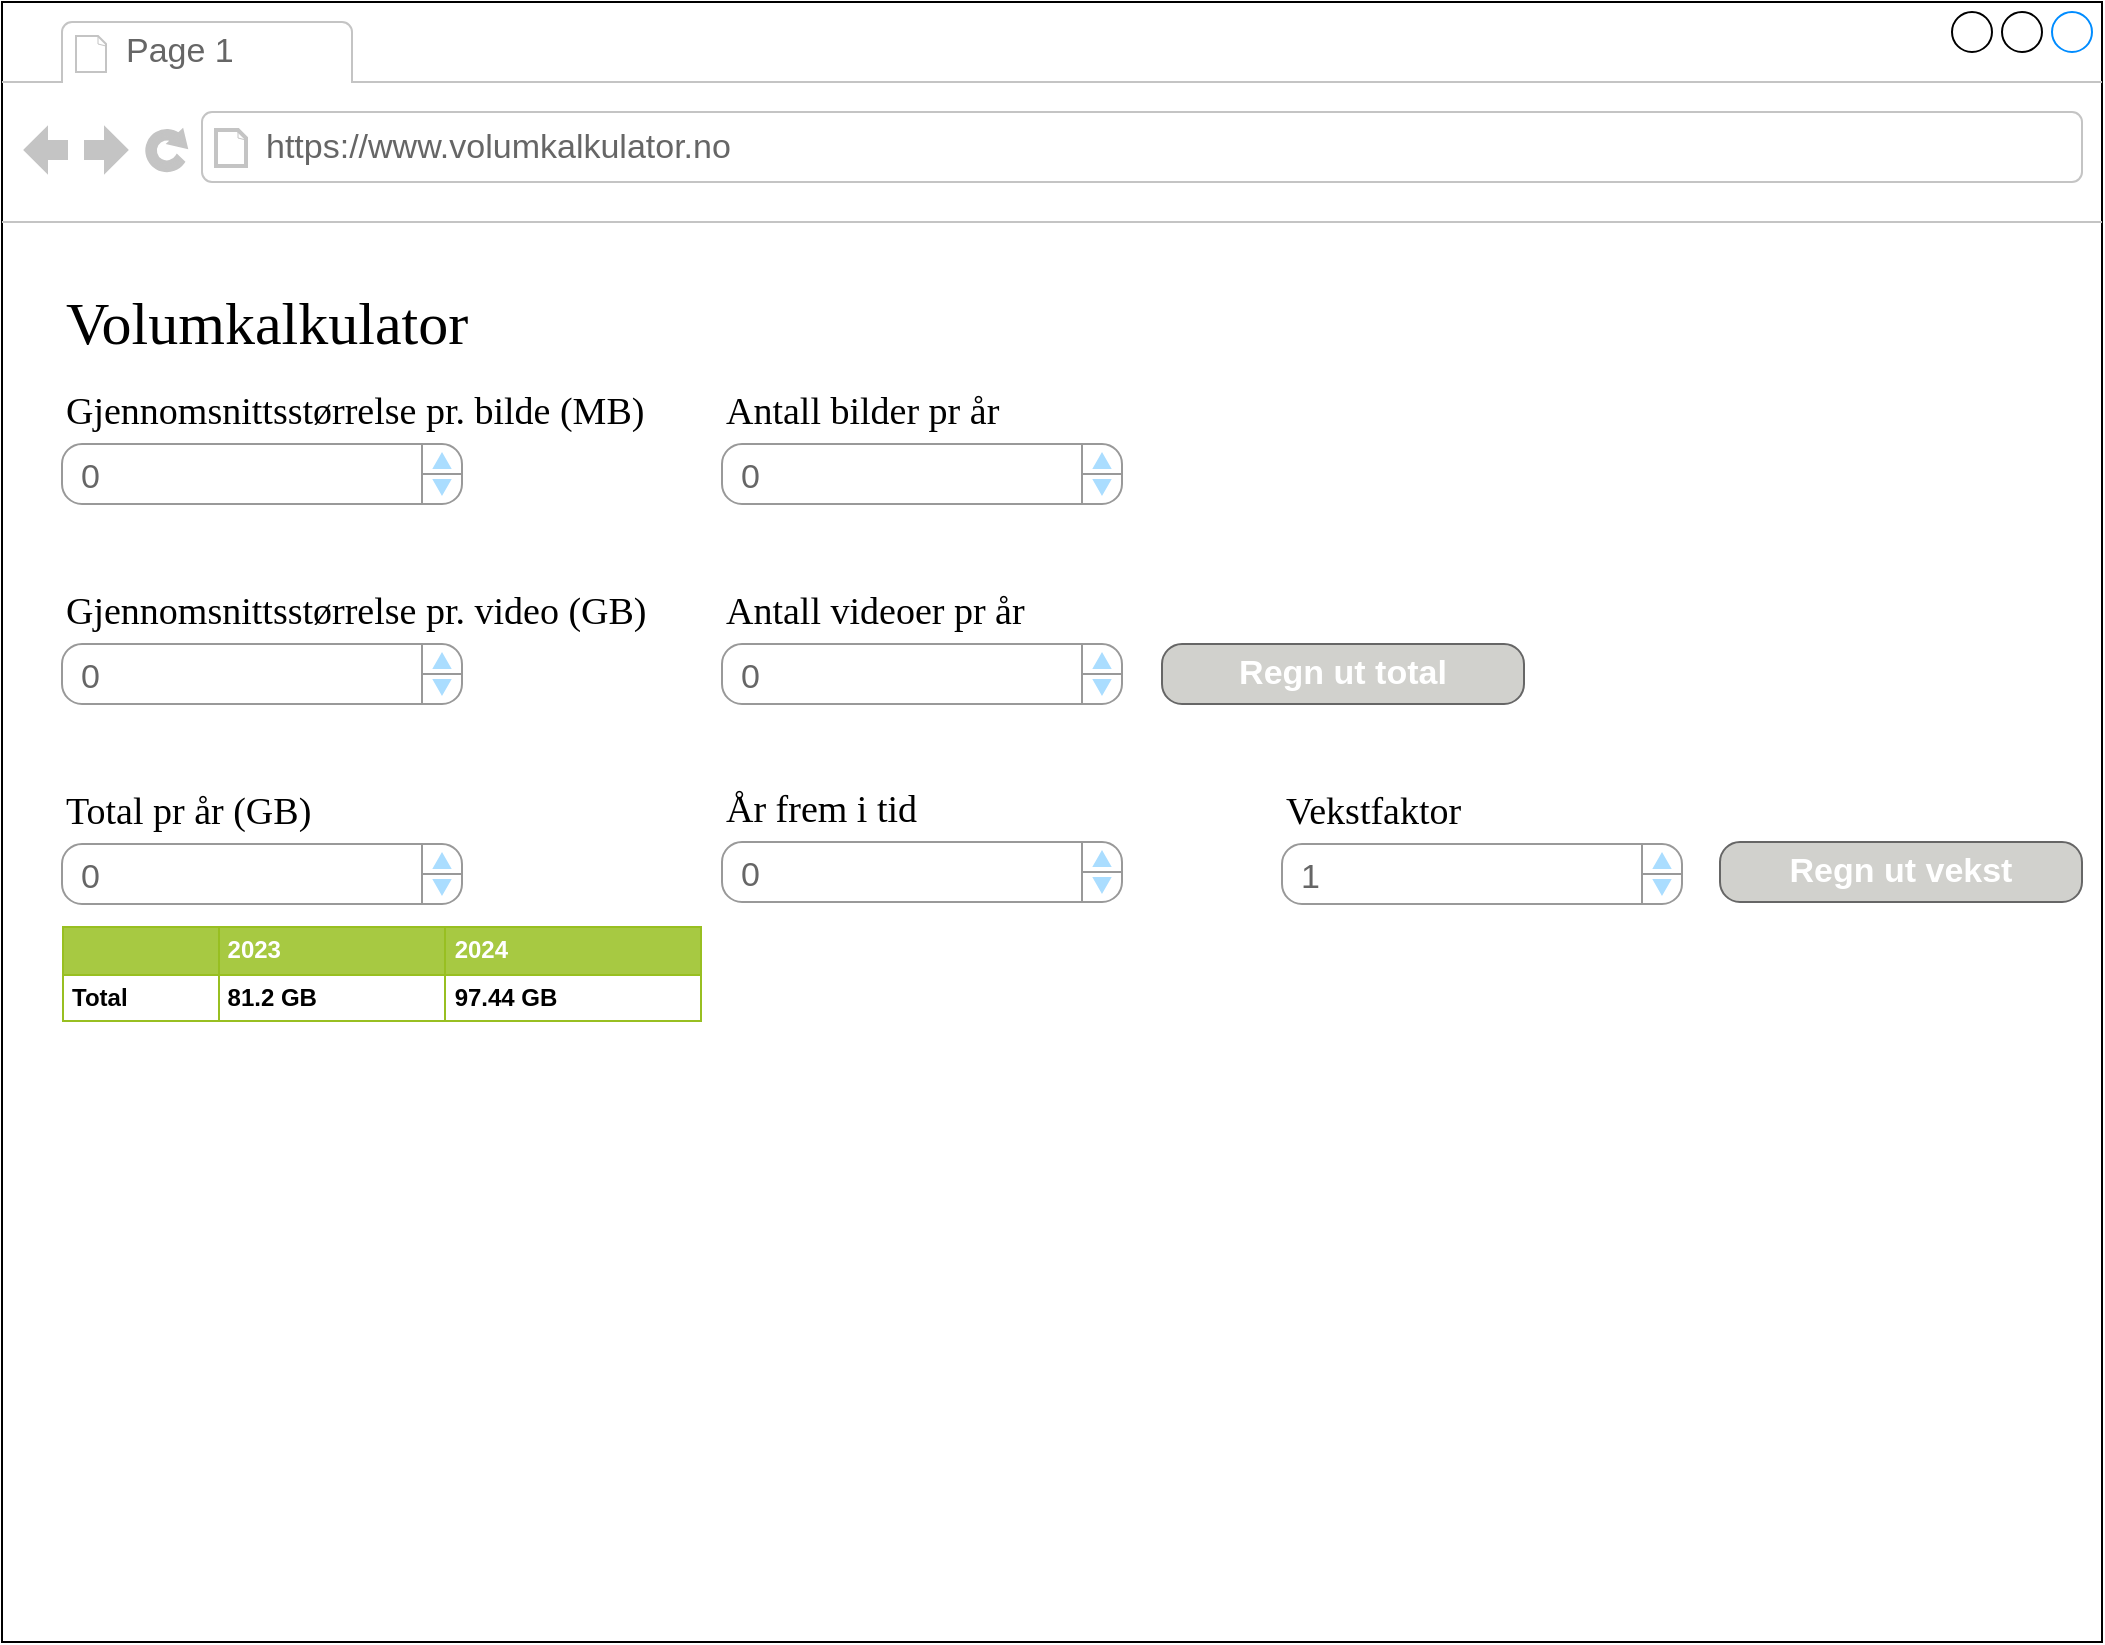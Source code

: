 <mxfile version="13.0.3" type="device"><diagram name="Page-1" id="2cc2dc42-3aac-f2a9-1cec-7a8b7cbee084"><mxGraphModel dx="1418" dy="841" grid="1" gridSize="10" guides="1" tooltips="1" connect="1" arrows="1" fold="1" page="1" pageScale="1" pageWidth="1100" pageHeight="850" background="#ffffff" math="0" shadow="0"><root><mxCell id="0"/><mxCell id="1" parent="0"/><mxCell id="7026571954dc6520-1" value="" style="strokeWidth=1;shadow=0;dashed=0;align=center;html=1;shape=mxgraph.mockup.containers.browserWindow;rSize=0;mainText=,;recursiveResize=0;rounded=0;labelBackgroundColor=none;fontFamily=Verdana;fontSize=12" parent="1" vertex="1"><mxGeometry x="30" y="20" width="1050" height="820" as="geometry"/></mxCell><mxCell id="7026571954dc6520-2" value="Page 1" style="strokeWidth=1;shadow=0;dashed=0;align=center;html=1;shape=mxgraph.mockup.containers.anchor;fontSize=17;fontColor=#666666;align=left;" parent="7026571954dc6520-1" vertex="1"><mxGeometry x="60" y="12" width="110" height="26" as="geometry"/></mxCell><mxCell id="7026571954dc6520-3" value="https://www.volumkalkulator.no" style="strokeWidth=1;shadow=0;dashed=0;align=center;html=1;shape=mxgraph.mockup.containers.anchor;rSize=0;fontSize=17;fontColor=#666666;align=left;" parent="7026571954dc6520-1" vertex="1"><mxGeometry x="130" y="60" width="250" height="26" as="geometry"/></mxCell><mxCell id="7026571954dc6520-4" value="Volumkalkulator" style="text;html=1;points=[];align=left;verticalAlign=top;spacingTop=-4;fontSize=30;fontFamily=Verdana" parent="7026571954dc6520-1" vertex="1"><mxGeometry x="30" y="140" width="340" height="50" as="geometry"/></mxCell><mxCell id="N1p4iWwiaTdMhFaQPRsB-1" value="&lt;p style=&quot;line-height: 0%&quot;&gt;&amp;nbsp; 0&lt;br&gt;&lt;/p&gt;" style="strokeWidth=1;shadow=0;dashed=0;align=left;html=1;shape=mxgraph.mockup.forms.spinner;strokeColor=#999999;spinLayout=right;spinStyle=normal;adjStyle=triangle;fillColor=#aaddff;fontSize=17;fontColor=#666666;mainText=;html=1;overflow=fill;" vertex="1" parent="7026571954dc6520-1"><mxGeometry x="30" y="221" width="200" height="30" as="geometry"/></mxCell><mxCell id="N1p4iWwiaTdMhFaQPRsB-3" value="&lt;p style=&quot;line-height: 0%&quot;&gt;&amp;nbsp; 0&lt;br&gt;&lt;/p&gt;" style="strokeWidth=1;shadow=0;dashed=0;align=left;html=1;shape=mxgraph.mockup.forms.spinner;strokeColor=#999999;spinLayout=right;spinStyle=normal;adjStyle=triangle;fillColor=#aaddff;fontSize=17;fontColor=#666666;mainText=;html=1;overflow=fill;" vertex="1" parent="7026571954dc6520-1"><mxGeometry x="360" y="221" width="200" height="30" as="geometry"/></mxCell><mxCell id="N1p4iWwiaTdMhFaQPRsB-5" value="&lt;font style=&quot;font-size: 19px&quot;&gt;Gjennomsnittsstørrelse pr. bilde (MB)&lt;/font&gt;" style="text;html=1;points=[];align=left;verticalAlign=top;spacingTop=-4;fontSize=30;fontFamily=Verdana" vertex="1" parent="7026571954dc6520-1"><mxGeometry x="30" y="180" width="340" height="50" as="geometry"/></mxCell><mxCell id="N1p4iWwiaTdMhFaQPRsB-6" value="&lt;font style=&quot;font-size: 19px&quot;&gt;Antall bilder pr år&lt;/font&gt;" style="text;html=1;points=[];align=left;verticalAlign=top;spacingTop=-4;fontSize=30;fontFamily=Verdana" vertex="1" parent="7026571954dc6520-1"><mxGeometry x="360" y="180" width="340" height="50" as="geometry"/></mxCell><mxCell id="N1p4iWwiaTdMhFaQPRsB-7" value="&lt;p style=&quot;line-height: 0%&quot;&gt;&amp;nbsp; 0&lt;br&gt;&lt;/p&gt;" style="strokeWidth=1;shadow=0;dashed=0;align=left;html=1;shape=mxgraph.mockup.forms.spinner;strokeColor=#999999;spinLayout=right;spinStyle=normal;adjStyle=triangle;fillColor=#aaddff;fontSize=17;fontColor=#666666;mainText=;html=1;overflow=fill;" vertex="1" parent="7026571954dc6520-1"><mxGeometry x="30" y="321" width="200" height="30" as="geometry"/></mxCell><mxCell id="N1p4iWwiaTdMhFaQPRsB-8" value="&lt;p style=&quot;line-height: 0%&quot;&gt;&amp;nbsp; 0&lt;br&gt;&lt;/p&gt;" style="strokeWidth=1;shadow=0;dashed=0;align=left;html=1;shape=mxgraph.mockup.forms.spinner;strokeColor=#999999;spinLayout=right;spinStyle=normal;adjStyle=triangle;fillColor=#aaddff;fontSize=17;fontColor=#666666;mainText=;html=1;overflow=fill;" vertex="1" parent="7026571954dc6520-1"><mxGeometry x="360" y="321" width="200" height="30" as="geometry"/></mxCell><mxCell id="N1p4iWwiaTdMhFaQPRsB-9" value="&lt;font style=&quot;font-size: 19px&quot;&gt;Gjennomsnittsstørrelse pr. video (GB)&lt;/font&gt;" style="text;html=1;points=[];align=left;verticalAlign=top;spacingTop=-4;fontSize=30;fontFamily=Verdana" vertex="1" parent="7026571954dc6520-1"><mxGeometry x="30" y="280" width="340" height="50" as="geometry"/></mxCell><mxCell id="N1p4iWwiaTdMhFaQPRsB-10" value="&lt;font style=&quot;font-size: 19px&quot;&gt;Antall videoer pr år&lt;/font&gt;" style="text;html=1;points=[];align=left;verticalAlign=top;spacingTop=-4;fontSize=30;fontFamily=Verdana" vertex="1" parent="7026571954dc6520-1"><mxGeometry x="360" y="280" width="340" height="50" as="geometry"/></mxCell><mxCell id="N1p4iWwiaTdMhFaQPRsB-11" value="&lt;table border=&quot;1&quot; width=&quot;100%&quot; cellpadding=&quot;4&quot; style=&quot;width: 100% ; height: 100% ; border-collapse: collapse&quot;&gt;&lt;tbody&gt;&lt;tr style=&quot;background-color: #a7c942 ; color: #ffffff ; border: 1px solid #98bf21&quot;&gt;&lt;th align=&quot;left&quot;&gt;&lt;br&gt;&lt;/th&gt;&lt;th align=&quot;left&quot;&gt;2023&lt;/th&gt;&lt;th align=&quot;left&quot;&gt;2024&lt;/th&gt;&lt;/tr&gt;&lt;tr style=&quot;border: 1px solid #98bf21&quot;&gt;&lt;td&gt;&lt;b&gt;Total&lt;/b&gt;&lt;/td&gt;&lt;td&gt;&lt;b&gt;81.2 GB&lt;/b&gt;&lt;/td&gt;&lt;td&gt;&lt;b&gt;97.44 GB&lt;/b&gt;&lt;/td&gt;&lt;/tr&gt;&lt;/tbody&gt;&lt;/table&gt;" style="text;html=1;overflow=fill;rounded=0;" vertex="1" parent="7026571954dc6520-1"><mxGeometry x="30" y="462" width="320" height="48" as="geometry"/></mxCell><mxCell id="N1p4iWwiaTdMhFaQPRsB-13" value="&lt;p style=&quot;line-height: 0%&quot;&gt;&amp;nbsp; 1&lt;br&gt;&lt;/p&gt;" style="strokeWidth=1;shadow=0;dashed=0;align=left;html=1;shape=mxgraph.mockup.forms.spinner;strokeColor=#999999;spinLayout=right;spinStyle=normal;adjStyle=triangle;fillColor=#aaddff;fontSize=17;fontColor=#666666;mainText=;html=1;overflow=fill;" vertex="1" parent="7026571954dc6520-1"><mxGeometry x="640" y="421" width="200" height="30" as="geometry"/></mxCell><mxCell id="N1p4iWwiaTdMhFaQPRsB-14" value="&lt;span style=&quot;font-size: 19px&quot;&gt;Vekstfaktor&lt;/span&gt;" style="text;html=1;points=[];align=left;verticalAlign=top;spacingTop=-4;fontSize=30;fontFamily=Verdana" vertex="1" parent="7026571954dc6520-1"><mxGeometry x="640" y="380" width="340" height="50" as="geometry"/></mxCell><mxCell id="N1p4iWwiaTdMhFaQPRsB-15" value="Regn ut vekst" style="strokeWidth=1;shadow=0;dashed=0;align=center;html=1;shape=mxgraph.mockup.buttons.button;strokeColor=#666666;fontColor=#ffffff;mainText=;buttonStyle=round;fontSize=17;fontStyle=1;fillColor=#D1D1CD;whiteSpace=wrap;" vertex="1" parent="7026571954dc6520-1"><mxGeometry x="859" y="420" width="181" height="30" as="geometry"/></mxCell><mxCell id="N1p4iWwiaTdMhFaQPRsB-16" value="&lt;p style=&quot;line-height: 0%&quot;&gt;&amp;nbsp; 0&lt;br&gt;&lt;/p&gt;" style="strokeWidth=1;shadow=0;dashed=0;align=left;html=1;shape=mxgraph.mockup.forms.spinner;strokeColor=#999999;spinLayout=right;spinStyle=normal;adjStyle=triangle;fillColor=#aaddff;fontSize=17;fontColor=#666666;mainText=;html=1;overflow=fill;" vertex="1" parent="7026571954dc6520-1"><mxGeometry x="30" y="421" width="200" height="30" as="geometry"/></mxCell><mxCell id="N1p4iWwiaTdMhFaQPRsB-17" value="&lt;font style=&quot;font-size: 19px&quot;&gt;Total pr år (GB)&lt;/font&gt;" style="text;html=1;points=[];align=left;verticalAlign=top;spacingTop=-4;fontSize=30;fontFamily=Verdana" vertex="1" parent="7026571954dc6520-1"><mxGeometry x="30" y="380" width="340" height="50" as="geometry"/></mxCell><mxCell id="N1p4iWwiaTdMhFaQPRsB-18" value="&lt;p style=&quot;line-height: 0%&quot;&gt;&amp;nbsp; 0&lt;br&gt;&lt;/p&gt;" style="strokeWidth=1;shadow=0;dashed=0;align=left;html=1;shape=mxgraph.mockup.forms.spinner;strokeColor=#999999;spinLayout=right;spinStyle=normal;adjStyle=triangle;fillColor=#aaddff;fontSize=17;fontColor=#666666;mainText=;html=1;overflow=fill;" vertex="1" parent="7026571954dc6520-1"><mxGeometry x="360" y="420" width="200" height="30" as="geometry"/></mxCell><mxCell id="N1p4iWwiaTdMhFaQPRsB-19" value="&lt;span style=&quot;font-size: 19px&quot;&gt;År frem i tid&lt;/span&gt;" style="text;html=1;points=[];align=left;verticalAlign=top;spacingTop=-4;fontSize=30;fontFamily=Verdana" vertex="1" parent="7026571954dc6520-1"><mxGeometry x="360" y="379" width="340" height="50" as="geometry"/></mxCell><mxCell id="N1p4iWwiaTdMhFaQPRsB-20" value="Regn ut total" style="strokeWidth=1;shadow=0;dashed=0;align=center;html=1;shape=mxgraph.mockup.buttons.button;strokeColor=#666666;fontColor=#ffffff;mainText=;buttonStyle=round;fontSize=17;fontStyle=1;fillColor=#D1D1CD;whiteSpace=wrap;" vertex="1" parent="7026571954dc6520-1"><mxGeometry x="580" y="321" width="181" height="30" as="geometry"/></mxCell></root></mxGraphModel></diagram></mxfile>